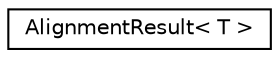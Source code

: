 digraph "Graphical Class Hierarchy"
{
  edge [fontname="Helvetica",fontsize="10",labelfontname="Helvetica",labelfontsize="10"];
  node [fontname="Helvetica",fontsize="10",shape=record];
  rankdir="LR";
  Node0 [label="AlignmentResult\< T \>",height=0.2,width=0.4,color="black", fillcolor="white", style="filled",URL="$structAlignmentResult.html"];
}
